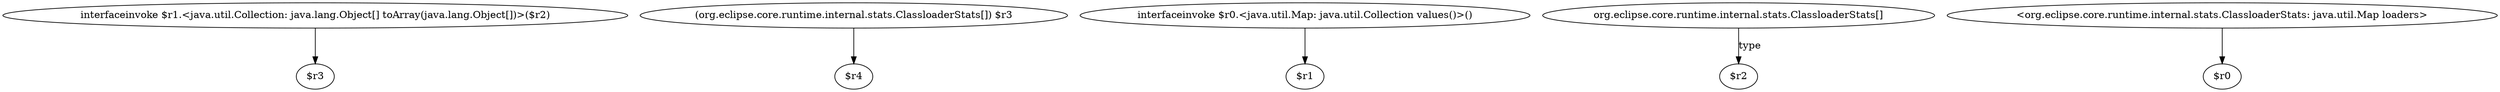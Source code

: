 digraph g {
0[label="interfaceinvoke $r1.<java.util.Collection: java.lang.Object[] toArray(java.lang.Object[])>($r2)"]
1[label="$r3"]
0->1[label=""]
2[label="(org.eclipse.core.runtime.internal.stats.ClassloaderStats[]) $r3"]
3[label="$r4"]
2->3[label=""]
4[label="interfaceinvoke $r0.<java.util.Map: java.util.Collection values()>()"]
5[label="$r1"]
4->5[label=""]
6[label="org.eclipse.core.runtime.internal.stats.ClassloaderStats[]"]
7[label="$r2"]
6->7[label="type"]
8[label="<org.eclipse.core.runtime.internal.stats.ClassloaderStats: java.util.Map loaders>"]
9[label="$r0"]
8->9[label=""]
}